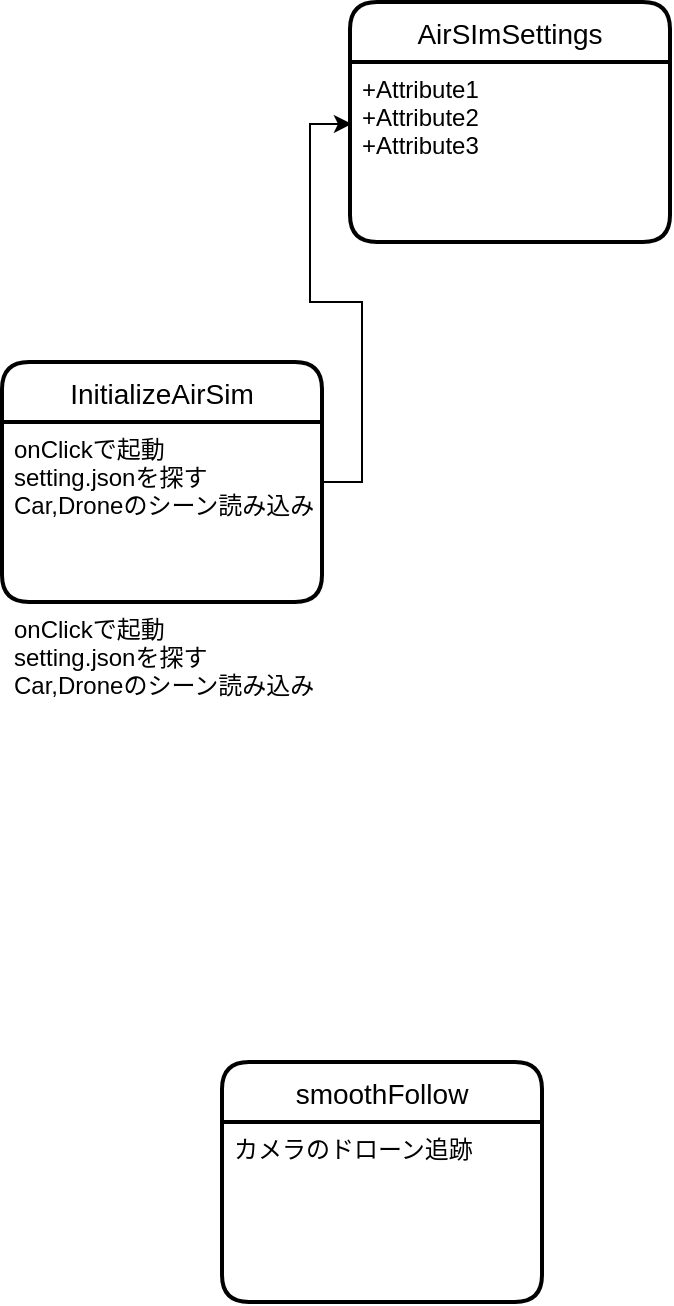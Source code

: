 <mxfile version="15.2.7" type="github">
  <diagram id="2j-dnvrhPGZeGhH3VrNi" name="ページ1">
    <mxGraphModel dx="856" dy="729" grid="1" gridSize="10" guides="1" tooltips="1" connect="1" arrows="1" fold="1" page="1" pageScale="1" pageWidth="1200" pageHeight="1600" math="0" shadow="0">
      <root>
        <mxCell id="0" />
        <mxCell id="1" parent="0" />
        <mxCell id="V0Zn2ncvvBvBfi_nPmDr-26" style="edgeStyle=orthogonalEdgeStyle;rounded=0;orthogonalLoop=1;jettySize=auto;html=1;entryX=0.006;entryY=0.344;entryDx=0;entryDy=0;entryPerimeter=0;" parent="1" source="V0Zn2ncvvBvBfi_nPmDr-18" target="V0Zn2ncvvBvBfi_nPmDr-22" edge="1">
          <mxGeometry relative="1" as="geometry" />
        </mxCell>
        <mxCell id="V0Zn2ncvvBvBfi_nPmDr-18" value="InitializeAirSim" style="swimlane;childLayout=stackLayout;horizontal=1;startSize=30;horizontalStack=0;rounded=1;fontSize=14;fontStyle=0;strokeWidth=2;resizeParent=0;resizeLast=1;shadow=0;dashed=0;align=center;" parent="1" vertex="1">
          <mxGeometry x="240" y="230" width="160" height="120" as="geometry" />
        </mxCell>
        <mxCell id="V0Zn2ncvvBvBfi_nPmDr-19" value="onClickで起動&#xa;setting.jsonを探す&#xa;Car,Droneのシーン読み込み" style="align=left;strokeColor=none;fillColor=none;spacingLeft=4;fontSize=12;verticalAlign=top;resizable=0;rotatable=0;part=1;" parent="V0Zn2ncvvBvBfi_nPmDr-18" vertex="1">
          <mxGeometry y="30" width="160" height="90" as="geometry" />
        </mxCell>
        <mxCell id="V0Zn2ncvvBvBfi_nPmDr-23" value="onClickで起動&#xa;setting.jsonを探す&#xa;Car,Droneのシーン読み込み" style="align=left;strokeColor=none;fillColor=none;spacingLeft=4;fontSize=12;verticalAlign=top;resizable=0;rotatable=0;part=1;" parent="V0Zn2ncvvBvBfi_nPmDr-18" vertex="1">
          <mxGeometry y="120" width="160" as="geometry" />
        </mxCell>
        <mxCell id="V0Zn2ncvvBvBfi_nPmDr-21" value="AirSImSettings" style="swimlane;childLayout=stackLayout;horizontal=1;startSize=30;horizontalStack=0;rounded=1;fontSize=14;fontStyle=0;strokeWidth=2;resizeParent=0;resizeLast=1;shadow=0;dashed=0;align=center;" parent="1" vertex="1">
          <mxGeometry x="414" y="50" width="160" height="120" as="geometry" />
        </mxCell>
        <mxCell id="V0Zn2ncvvBvBfi_nPmDr-22" value="+Attribute1&#xa;+Attribute2&#xa;+Attribute3" style="align=left;strokeColor=none;fillColor=none;spacingLeft=4;fontSize=12;verticalAlign=top;resizable=0;rotatable=0;part=1;" parent="V0Zn2ncvvBvBfi_nPmDr-21" vertex="1">
          <mxGeometry y="30" width="160" height="90" as="geometry" />
        </mxCell>
        <mxCell id="ThfKir7YbbVasL51CzR_-1" value="smoothFollow" style="swimlane;childLayout=stackLayout;horizontal=1;startSize=30;horizontalStack=0;rounded=1;fontSize=14;fontStyle=0;strokeWidth=2;resizeParent=0;resizeLast=1;shadow=0;dashed=0;align=center;" vertex="1" parent="1">
          <mxGeometry x="350" y="580" width="160" height="120" as="geometry" />
        </mxCell>
        <mxCell id="ThfKir7YbbVasL51CzR_-2" value="カメラのドローン追跡" style="align=left;strokeColor=none;fillColor=none;spacingLeft=4;fontSize=12;verticalAlign=top;resizable=0;rotatable=0;part=1;" vertex="1" parent="ThfKir7YbbVasL51CzR_-1">
          <mxGeometry y="30" width="160" height="90" as="geometry" />
        </mxCell>
      </root>
    </mxGraphModel>
  </diagram>
</mxfile>
